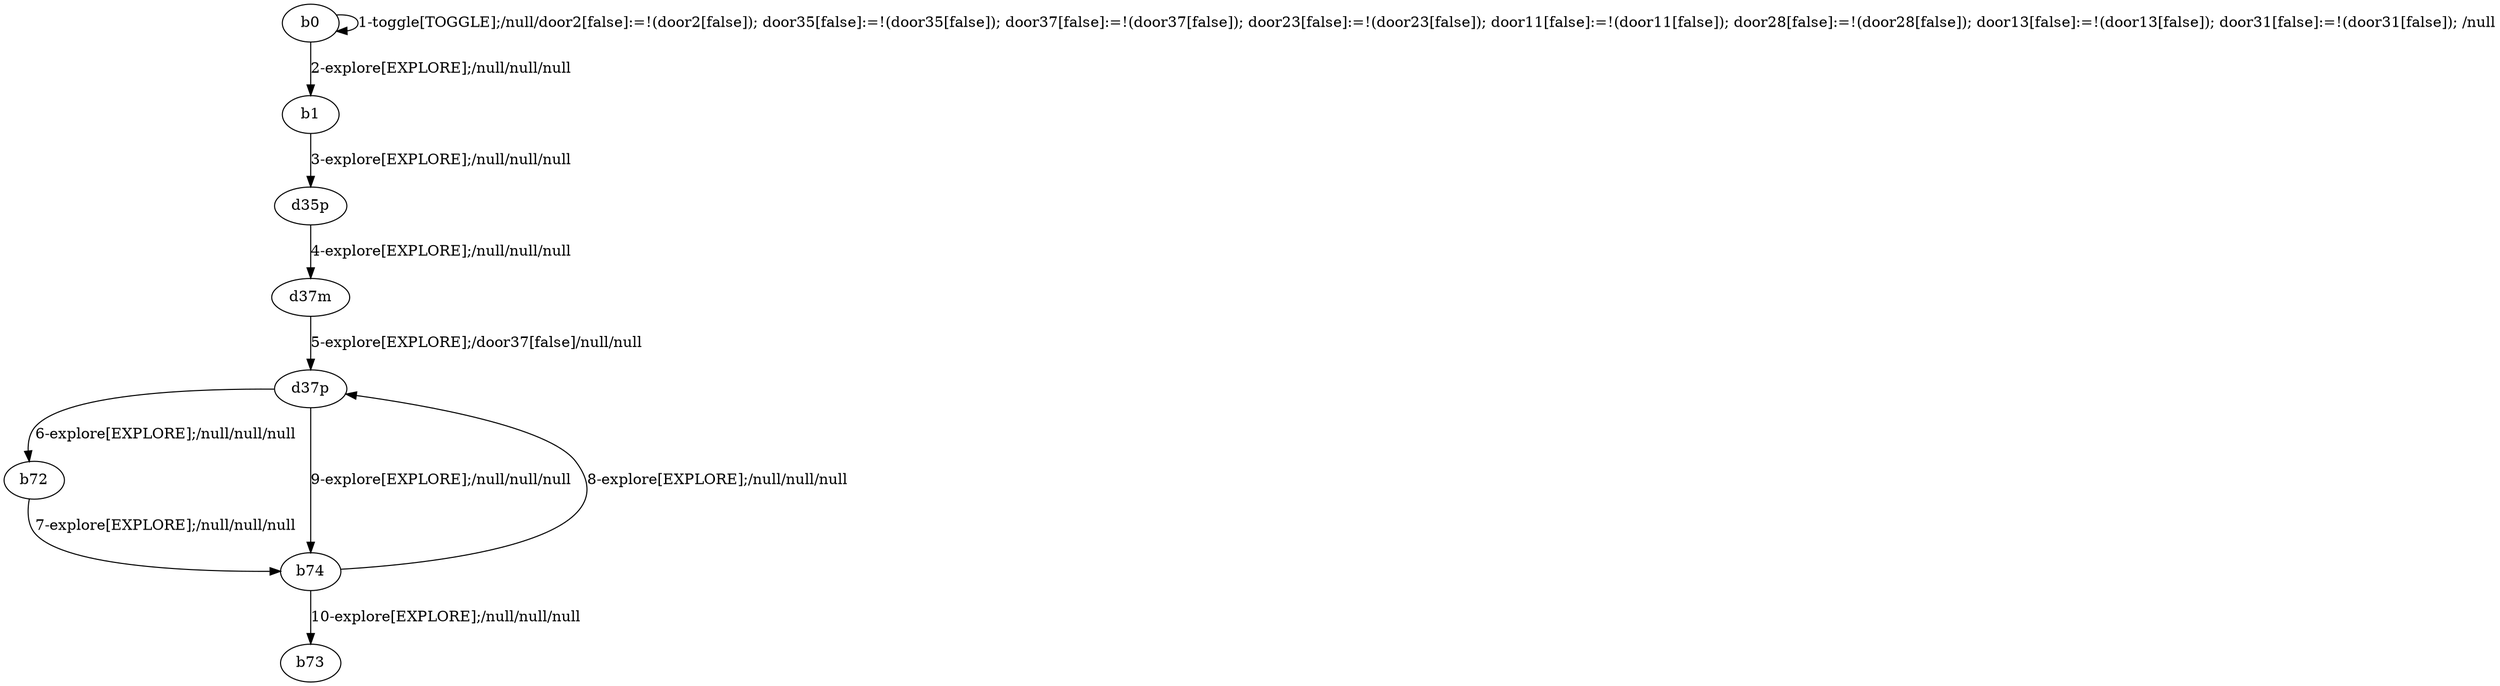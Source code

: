 # Total number of goals covered by this test: 6
# d37p --> b74
# b74 --> b73
# d37p --> b72
# b72 --> b74
# b74 --> d37p
# d37m --> d37p

digraph g {
"b0" -> "b0" [label = "1-toggle[TOGGLE];/null/door2[false]:=!(door2[false]); door35[false]:=!(door35[false]); door37[false]:=!(door37[false]); door23[false]:=!(door23[false]); door11[false]:=!(door11[false]); door28[false]:=!(door28[false]); door13[false]:=!(door13[false]); door31[false]:=!(door31[false]); /null"];
"b0" -> "b1" [label = "2-explore[EXPLORE];/null/null/null"];
"b1" -> "d35p" [label = "3-explore[EXPLORE];/null/null/null"];
"d35p" -> "d37m" [label = "4-explore[EXPLORE];/null/null/null"];
"d37m" -> "d37p" [label = "5-explore[EXPLORE];/door37[false]/null/null"];
"d37p" -> "b72" [label = "6-explore[EXPLORE];/null/null/null"];
"b72" -> "b74" [label = "7-explore[EXPLORE];/null/null/null"];
"b74" -> "d37p" [label = "8-explore[EXPLORE];/null/null/null"];
"d37p" -> "b74" [label = "9-explore[EXPLORE];/null/null/null"];
"b74" -> "b73" [label = "10-explore[EXPLORE];/null/null/null"];
}
